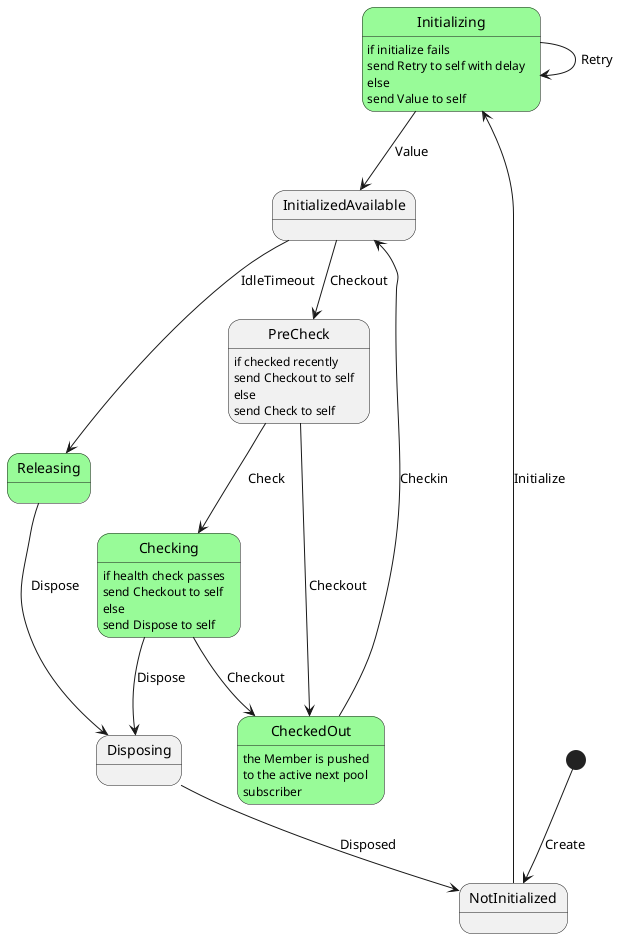 @startuml

state Initializing #palegreen {
}
state Checking #palegreen {
}
state Releasing #palegreen {
}
state CheckedOut #palegreen {
}

[*] --> NotInitialized: Create
NotInitialized --> Initializing: Initialize
Initializing --> InitializedAvailable: Value
Initializing --> Initializing: Retry
InitializedAvailable --> PreCheck: Checkout 
PreCheck --> Checking: Check
Checking --> Disposing: Dispose
Checking --> CheckedOut: Checkout
InitializedAvailable --> Releasing: IdleTimeout
Releasing --> Disposing: Dispose 
Disposing --> NotInitialized: Disposed
CheckedOut --> InitializedAvailable: Checkin
PreCheck --> CheckedOut: Checkout

Initializing: if initialize fails
Initializing: send Retry to self with delay
Initializing: else 
Initializing: send Value to self

PreCheck: if checked recently
PreCheck: send Checkout to self
PreCheck: else 
PreCheck: send Check to self

Checking: if health check passes
Checking: send Checkout to self
Checking: else
Checking: send Dispose to self

CheckedOut: the Member is pushed 
CheckedOut: to the active next pool 
CheckedOut: subscriber

@enduml

